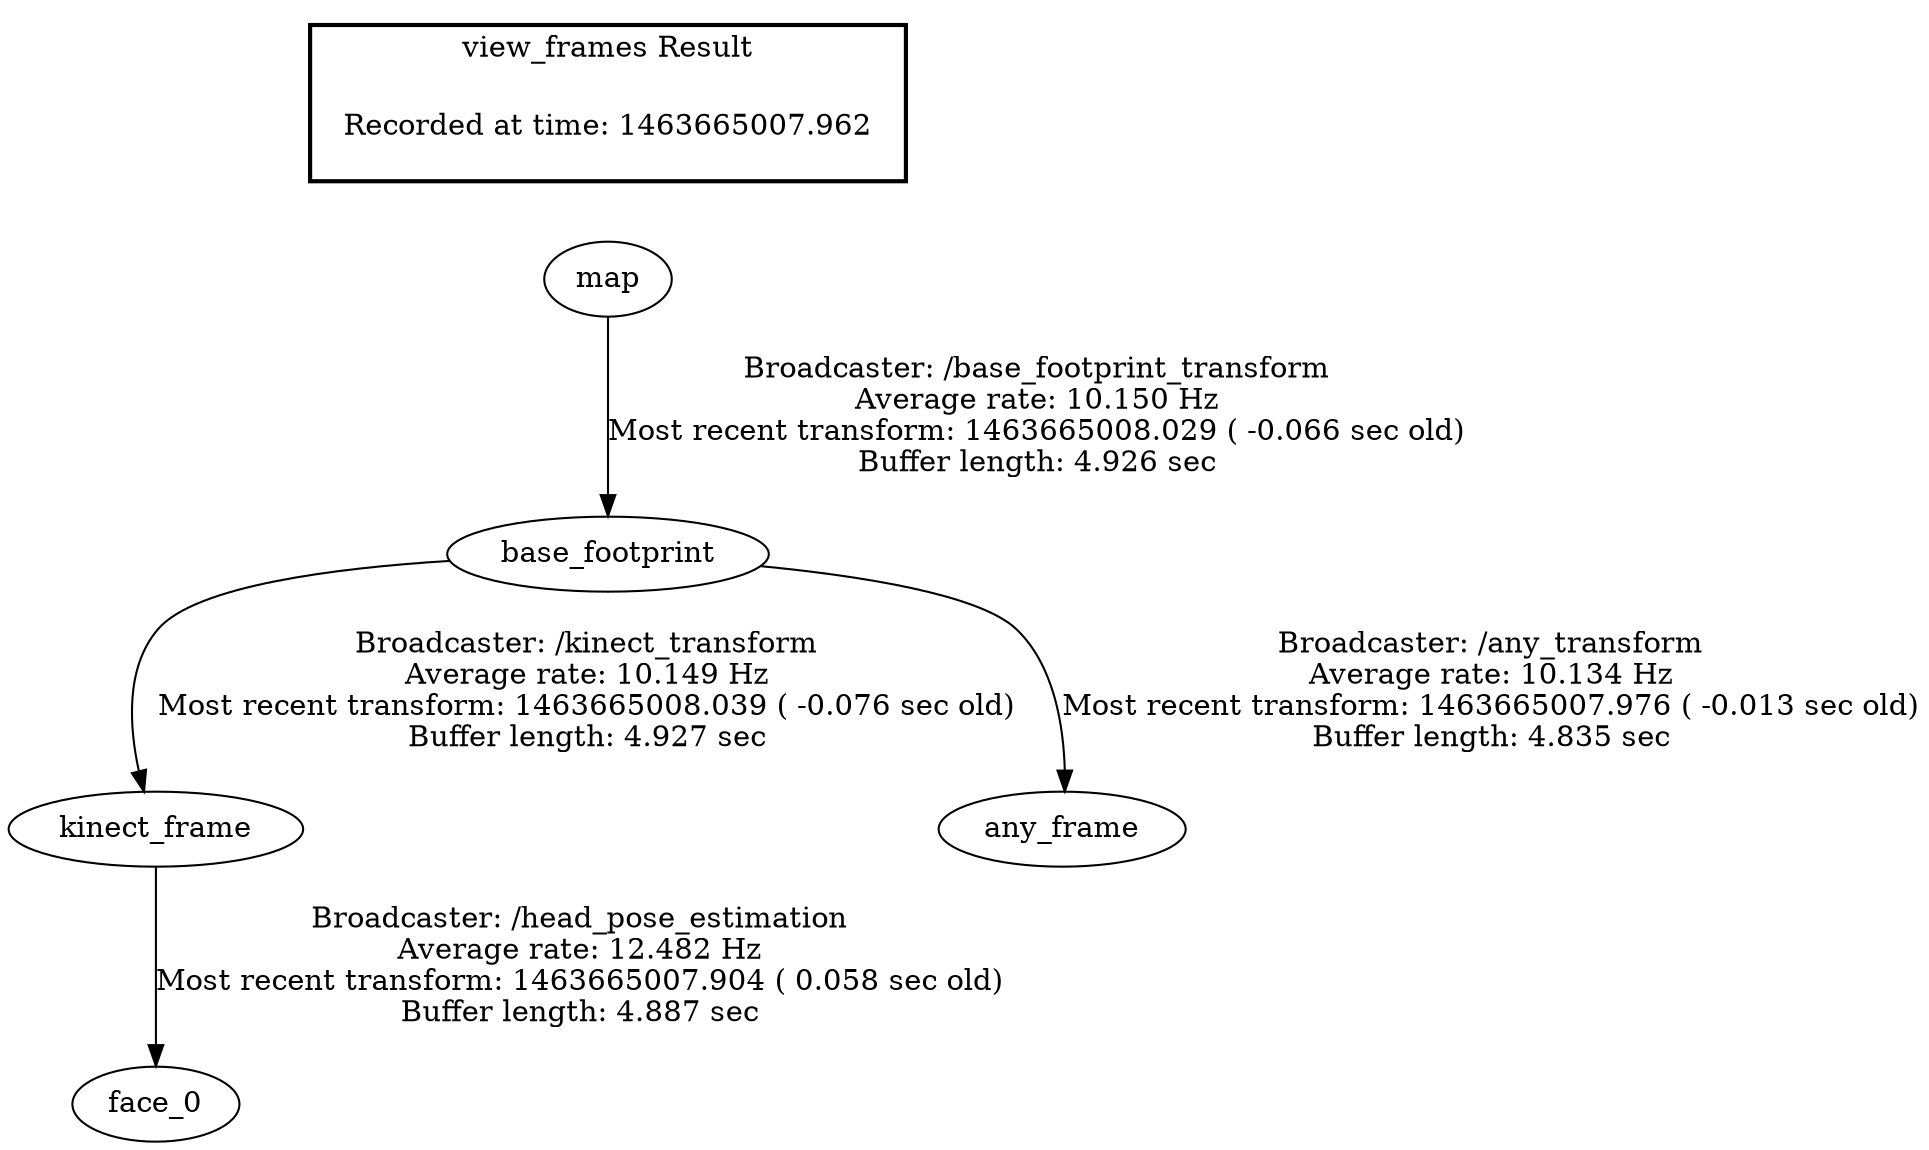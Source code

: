 digraph G {
"map" -> "base_footprint"[label="Broadcaster: /base_footprint_transform\nAverage rate: 10.150 Hz\nMost recent transform: 1463665008.029 ( -0.066 sec old)\nBuffer length: 4.926 sec\n"];
"base_footprint" -> "kinect_frame"[label="Broadcaster: /kinect_transform\nAverage rate: 10.149 Hz\nMost recent transform: 1463665008.039 ( -0.076 sec old)\nBuffer length: 4.927 sec\n"];
"kinect_frame" -> "face_0"[label="Broadcaster: /head_pose_estimation\nAverage rate: 12.482 Hz\nMost recent transform: 1463665007.904 ( 0.058 sec old)\nBuffer length: 4.887 sec\n"];
"base_footprint" -> "any_frame"[label="Broadcaster: /any_transform\nAverage rate: 10.134 Hz\nMost recent transform: 1463665007.976 ( -0.013 sec old)\nBuffer length: 4.835 sec\n"];
edge [style=invis];
 subgraph cluster_legend { style=bold; color=black; label ="view_frames Result";
"Recorded at time: 1463665007.962"[ shape=plaintext ] ;
 }->"map";
}